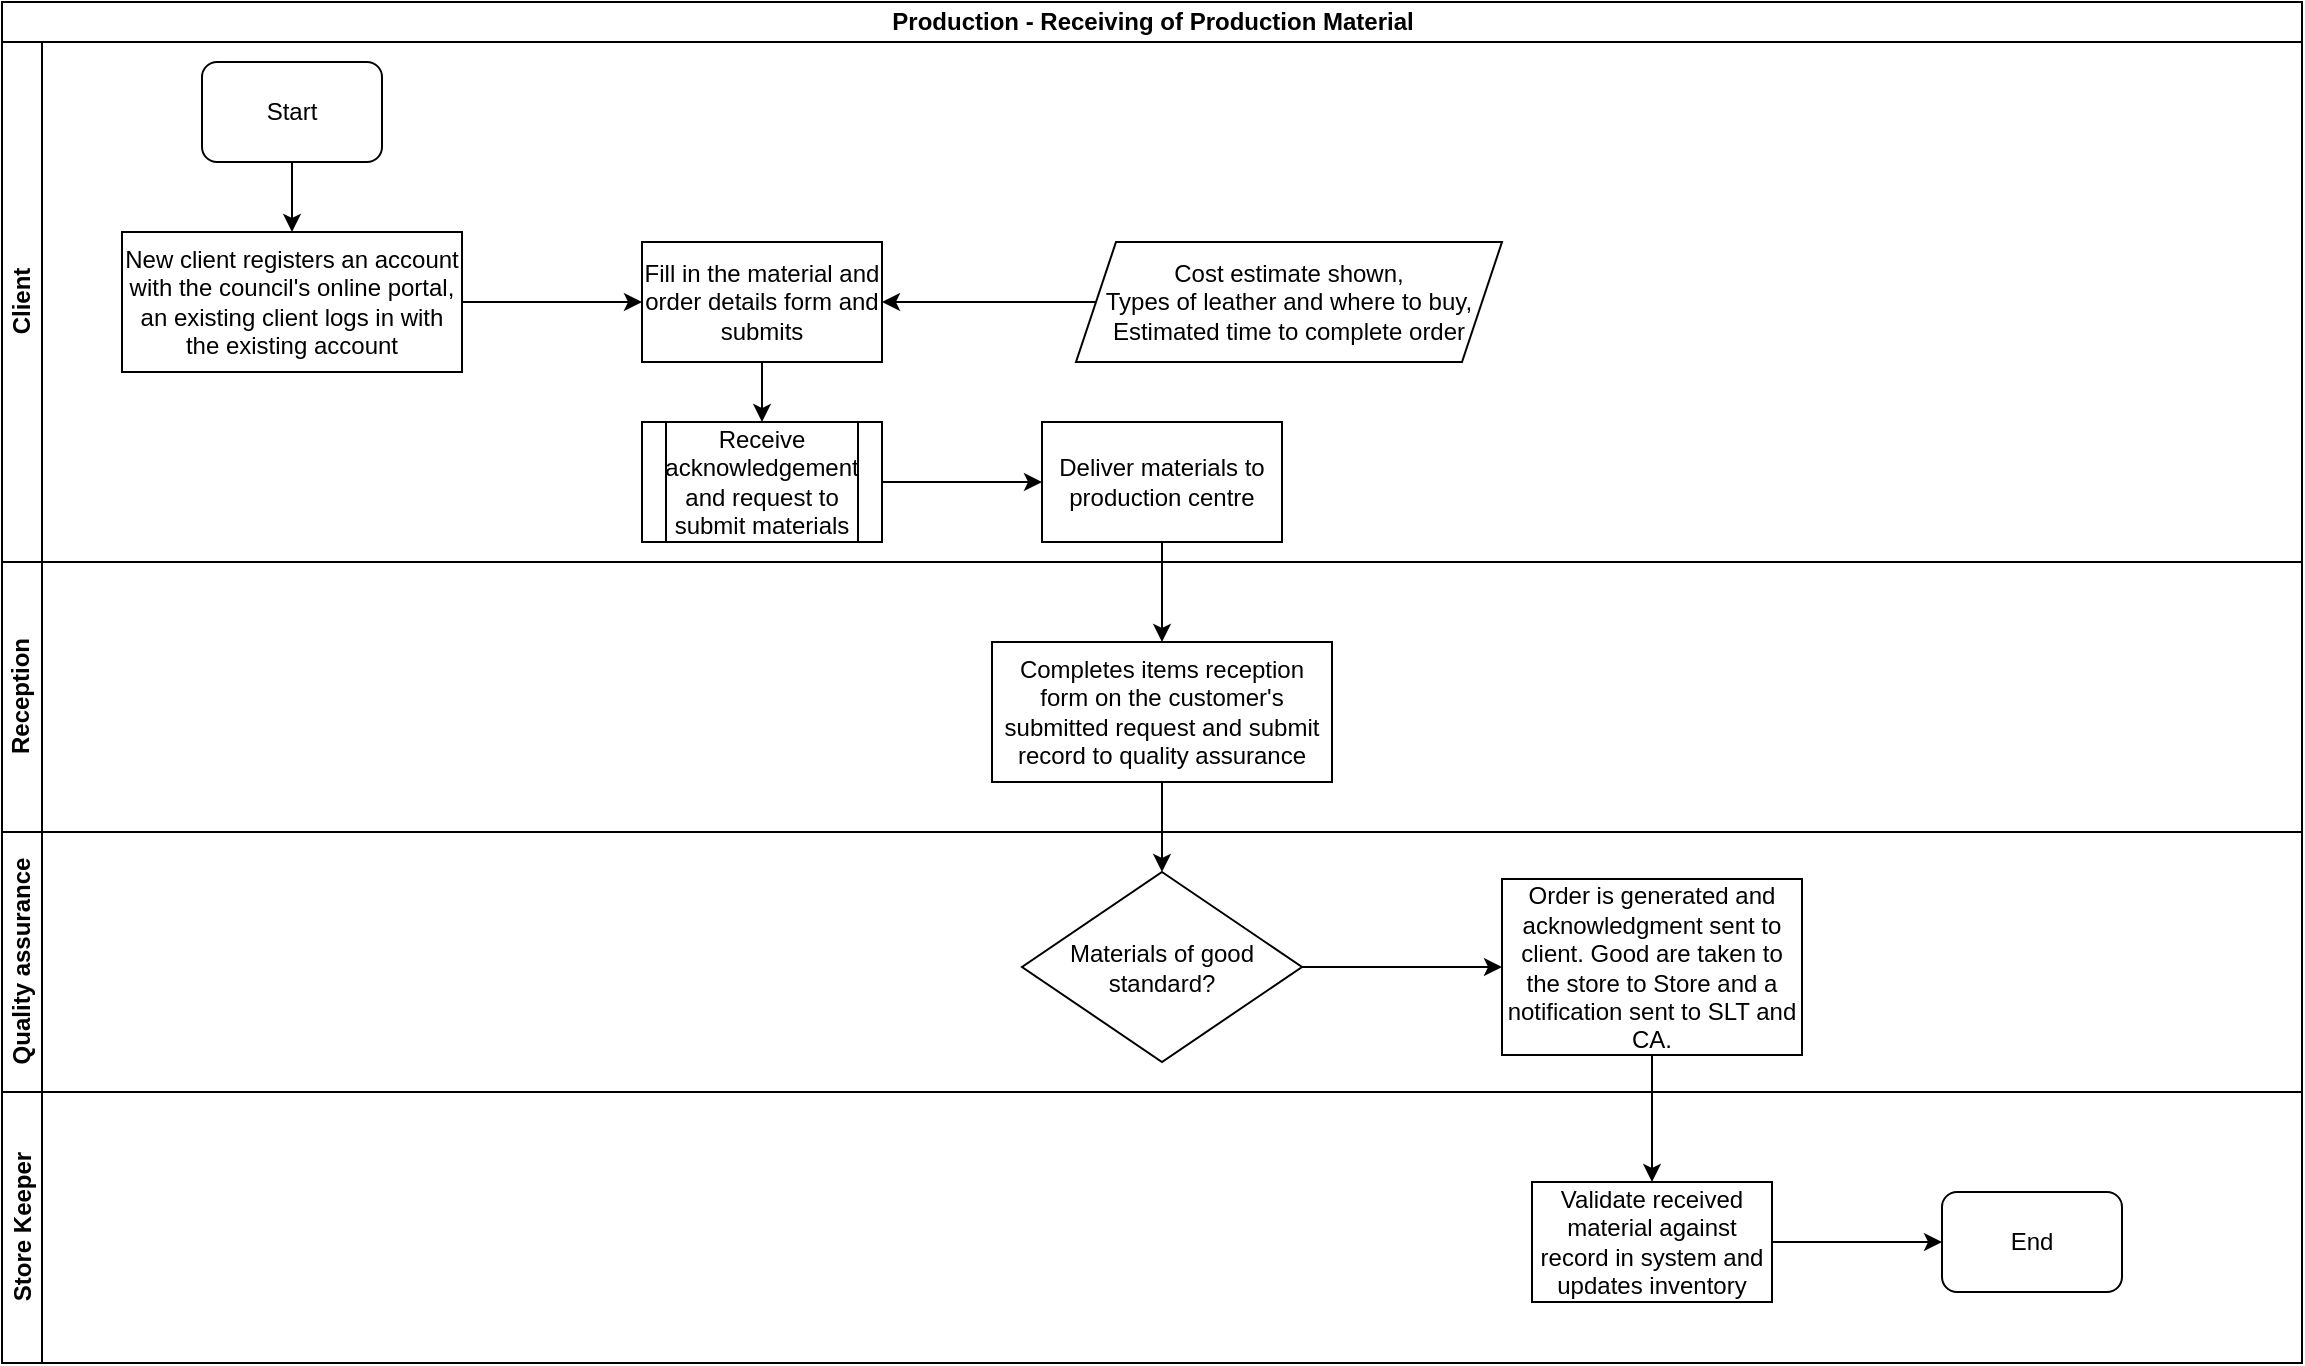 <mxfile version="13.10.6" type="github">
  <diagram id="IWARdDuZ1ql6BfNOUT5s" name="Page-1">
    <mxGraphModel dx="1038" dy="547" grid="1" gridSize="10" guides="1" tooltips="1" connect="1" arrows="1" fold="1" page="1" pageScale="1" pageWidth="1169" pageHeight="827" math="0" shadow="0">
      <root>
        <mxCell id="0" />
        <mxCell id="1" parent="0" />
        <mxCell id="aD70b2e0ycqTwXBgA6Ax-1" value="Production - Receiving of Production Material" style="swimlane;html=1;childLayout=stackLayout;resizeParent=1;resizeParentMax=0;horizontal=1;startSize=20;horizontalStack=0;" vertex="1" parent="1">
          <mxGeometry x="10" y="10" width="1150" height="680.5" as="geometry" />
        </mxCell>
        <mxCell id="aD70b2e0ycqTwXBgA6Ax-2" value="Client" style="swimlane;html=1;startSize=20;horizontal=0;" vertex="1" parent="aD70b2e0ycqTwXBgA6Ax-1">
          <mxGeometry y="20" width="1150" height="260" as="geometry" />
        </mxCell>
        <mxCell id="aD70b2e0ycqTwXBgA6Ax-10" value="Start" style="rounded=1;whiteSpace=wrap;html=1;" vertex="1" parent="aD70b2e0ycqTwXBgA6Ax-2">
          <mxGeometry x="100" y="10" width="90" height="50" as="geometry" />
        </mxCell>
        <mxCell id="aD70b2e0ycqTwXBgA6Ax-13" value="New client registers an account with the council&#39;s online portal, an existing client logs in with the existing account" style="rounded=0;whiteSpace=wrap;html=1;" vertex="1" parent="aD70b2e0ycqTwXBgA6Ax-2">
          <mxGeometry x="60" y="95" width="170" height="70" as="geometry" />
        </mxCell>
        <mxCell id="aD70b2e0ycqTwXBgA6Ax-12" value="" style="edgeStyle=orthogonalEdgeStyle;rounded=0;orthogonalLoop=1;jettySize=auto;html=1;entryX=0.5;entryY=0;entryDx=0;entryDy=0;" edge="1" parent="aD70b2e0ycqTwXBgA6Ax-2" source="aD70b2e0ycqTwXBgA6Ax-10" target="aD70b2e0ycqTwXBgA6Ax-13">
          <mxGeometry relative="1" as="geometry">
            <mxPoint x="145" y="135" as="targetPoint" />
          </mxGeometry>
        </mxCell>
        <mxCell id="aD70b2e0ycqTwXBgA6Ax-14" value="Fill in the material and order details form and submits" style="whiteSpace=wrap;html=1;rounded=0;" vertex="1" parent="aD70b2e0ycqTwXBgA6Ax-2">
          <mxGeometry x="320" y="100" width="120" height="60" as="geometry" />
        </mxCell>
        <mxCell id="aD70b2e0ycqTwXBgA6Ax-15" value="" style="edgeStyle=orthogonalEdgeStyle;rounded=0;orthogonalLoop=1;jettySize=auto;html=1;" edge="1" parent="aD70b2e0ycqTwXBgA6Ax-2" source="aD70b2e0ycqTwXBgA6Ax-13" target="aD70b2e0ycqTwXBgA6Ax-14">
          <mxGeometry relative="1" as="geometry" />
        </mxCell>
        <mxCell id="aD70b2e0ycqTwXBgA6Ax-18" value="&lt;div&gt;Cost estimate shown,&lt;/div&gt;&lt;div&gt;Types of leather and where to buy,&lt;/div&gt;&lt;div&gt;Estimated time to complete order&lt;br&gt;&lt;/div&gt;" style="shape=parallelogram;perimeter=parallelogramPerimeter;whiteSpace=wrap;html=1;fixedSize=1;" vertex="1" parent="aD70b2e0ycqTwXBgA6Ax-2">
          <mxGeometry x="537" y="100" width="213" height="60" as="geometry" />
        </mxCell>
        <mxCell id="aD70b2e0ycqTwXBgA6Ax-20" value="" style="edgeStyle=orthogonalEdgeStyle;rounded=0;orthogonalLoop=1;jettySize=auto;html=1;entryX=1;entryY=0.5;entryDx=0;entryDy=0;" edge="1" parent="aD70b2e0ycqTwXBgA6Ax-2" source="aD70b2e0ycqTwXBgA6Ax-18" target="aD70b2e0ycqTwXBgA6Ax-14">
          <mxGeometry relative="1" as="geometry">
            <mxPoint x="450" y="130" as="targetPoint" />
          </mxGeometry>
        </mxCell>
        <mxCell id="aD70b2e0ycqTwXBgA6Ax-17" value="" style="edgeStyle=orthogonalEdgeStyle;rounded=0;orthogonalLoop=1;jettySize=auto;html=1;entryX=0.5;entryY=0;entryDx=0;entryDy=0;" edge="1" parent="aD70b2e0ycqTwXBgA6Ax-2" source="aD70b2e0ycqTwXBgA6Ax-14" target="aD70b2e0ycqTwXBgA6Ax-23">
          <mxGeometry relative="1" as="geometry">
            <mxPoint x="380" y="190" as="targetPoint" />
          </mxGeometry>
        </mxCell>
        <mxCell id="aD70b2e0ycqTwXBgA6Ax-23" value="Receive acknowledgement and request to submit materials" style="shape=process;whiteSpace=wrap;html=1;backgroundOutline=1;" vertex="1" parent="aD70b2e0ycqTwXBgA6Ax-2">
          <mxGeometry x="320" y="190" width="120" height="60" as="geometry" />
        </mxCell>
        <mxCell id="aD70b2e0ycqTwXBgA6Ax-3" value="Reception" style="swimlane;html=1;startSize=20;horizontal=0;" vertex="1" parent="aD70b2e0ycqTwXBgA6Ax-1">
          <mxGeometry y="280" width="1150" height="135" as="geometry" />
        </mxCell>
        <mxCell id="aD70b2e0ycqTwXBgA6Ax-24" value="Completes items reception form on the customer&#39;s submitted request and submit record to quality assurance" style="whiteSpace=wrap;html=1;rounded=0;" vertex="1" parent="aD70b2e0ycqTwXBgA6Ax-3">
          <mxGeometry x="495" y="40" width="170" height="70" as="geometry" />
        </mxCell>
        <mxCell id="aD70b2e0ycqTwXBgA6Ax-4" value="Quality assurance" style="swimlane;html=1;startSize=20;horizontal=0;" vertex="1" parent="aD70b2e0ycqTwXBgA6Ax-1">
          <mxGeometry y="415" width="1150" height="130" as="geometry" />
        </mxCell>
        <mxCell id="aD70b2e0ycqTwXBgA6Ax-26" value="Materials of good standard?" style="rhombus;whiteSpace=wrap;html=1;rounded=0;" vertex="1" parent="aD70b2e0ycqTwXBgA6Ax-4">
          <mxGeometry x="510" y="20" width="140" height="95" as="geometry" />
        </mxCell>
        <mxCell id="aD70b2e0ycqTwXBgA6Ax-28" value="Order is generated and acknowledgment sent to client. Good are taken to the store to Store and a notification sent to SLT and CA." style="whiteSpace=wrap;html=1;rounded=0;" vertex="1" parent="aD70b2e0ycqTwXBgA6Ax-4">
          <mxGeometry x="750" y="23.5" width="150" height="88" as="geometry" />
        </mxCell>
        <mxCell id="aD70b2e0ycqTwXBgA6Ax-29" value="" style="edgeStyle=orthogonalEdgeStyle;rounded=0;orthogonalLoop=1;jettySize=auto;html=1;" edge="1" parent="aD70b2e0ycqTwXBgA6Ax-4" source="aD70b2e0ycqTwXBgA6Ax-26" target="aD70b2e0ycqTwXBgA6Ax-28">
          <mxGeometry relative="1" as="geometry" />
        </mxCell>
        <mxCell id="aD70b2e0ycqTwXBgA6Ax-9" value="Store Keeper" style="swimlane;html=1;startSize=20;horizontal=0;" vertex="1" parent="aD70b2e0ycqTwXBgA6Ax-1">
          <mxGeometry y="545" width="1150" height="135.5" as="geometry" />
        </mxCell>
        <mxCell id="aD70b2e0ycqTwXBgA6Ax-30" value="Validate received material against record in system and updates inventory" style="whiteSpace=wrap;html=1;rounded=0;" vertex="1" parent="aD70b2e0ycqTwXBgA6Ax-9">
          <mxGeometry x="765" y="45" width="120" height="60" as="geometry" />
        </mxCell>
        <mxCell id="aD70b2e0ycqTwXBgA6Ax-34" value="End" style="rounded=1;whiteSpace=wrap;html=1;" vertex="1" parent="aD70b2e0ycqTwXBgA6Ax-9">
          <mxGeometry x="970" y="50" width="90" height="50" as="geometry" />
        </mxCell>
        <mxCell id="aD70b2e0ycqTwXBgA6Ax-33" value="" style="edgeStyle=orthogonalEdgeStyle;rounded=0;orthogonalLoop=1;jettySize=auto;html=1;entryX=0;entryY=0.5;entryDx=0;entryDy=0;" edge="1" parent="aD70b2e0ycqTwXBgA6Ax-9" source="aD70b2e0ycqTwXBgA6Ax-30" target="aD70b2e0ycqTwXBgA6Ax-34">
          <mxGeometry relative="1" as="geometry">
            <mxPoint x="965" y="75" as="targetPoint" />
          </mxGeometry>
        </mxCell>
        <mxCell id="aD70b2e0ycqTwXBgA6Ax-27" value="" style="edgeStyle=orthogonalEdgeStyle;rounded=0;orthogonalLoop=1;jettySize=auto;html=1;" edge="1" parent="aD70b2e0ycqTwXBgA6Ax-1" source="aD70b2e0ycqTwXBgA6Ax-24" target="aD70b2e0ycqTwXBgA6Ax-26">
          <mxGeometry relative="1" as="geometry" />
        </mxCell>
        <mxCell id="aD70b2e0ycqTwXBgA6Ax-31" value="" style="edgeStyle=orthogonalEdgeStyle;rounded=0;orthogonalLoop=1;jettySize=auto;html=1;" edge="1" parent="aD70b2e0ycqTwXBgA6Ax-1" source="aD70b2e0ycqTwXBgA6Ax-28" target="aD70b2e0ycqTwXBgA6Ax-30">
          <mxGeometry relative="1" as="geometry" />
        </mxCell>
        <mxCell id="aD70b2e0ycqTwXBgA6Ax-25" value="" style="edgeStyle=orthogonalEdgeStyle;rounded=0;orthogonalLoop=1;jettySize=auto;html=1;" edge="1" parent="1" source="aD70b2e0ycqTwXBgA6Ax-21" target="aD70b2e0ycqTwXBgA6Ax-24">
          <mxGeometry relative="1" as="geometry" />
        </mxCell>
        <mxCell id="aD70b2e0ycqTwXBgA6Ax-21" value="Deliver materials to production centre" style="whiteSpace=wrap;html=1;rounded=0;" vertex="1" parent="1">
          <mxGeometry x="530" y="220" width="120" height="60" as="geometry" />
        </mxCell>
        <mxCell id="aD70b2e0ycqTwXBgA6Ax-22" value="" style="edgeStyle=orthogonalEdgeStyle;rounded=0;orthogonalLoop=1;jettySize=auto;html=1;exitX=1;exitY=0.5;exitDx=0;exitDy=0;" edge="1" parent="1" source="aD70b2e0ycqTwXBgA6Ax-23" target="aD70b2e0ycqTwXBgA6Ax-21">
          <mxGeometry relative="1" as="geometry">
            <mxPoint x="450" y="250" as="sourcePoint" />
          </mxGeometry>
        </mxCell>
      </root>
    </mxGraphModel>
  </diagram>
</mxfile>
